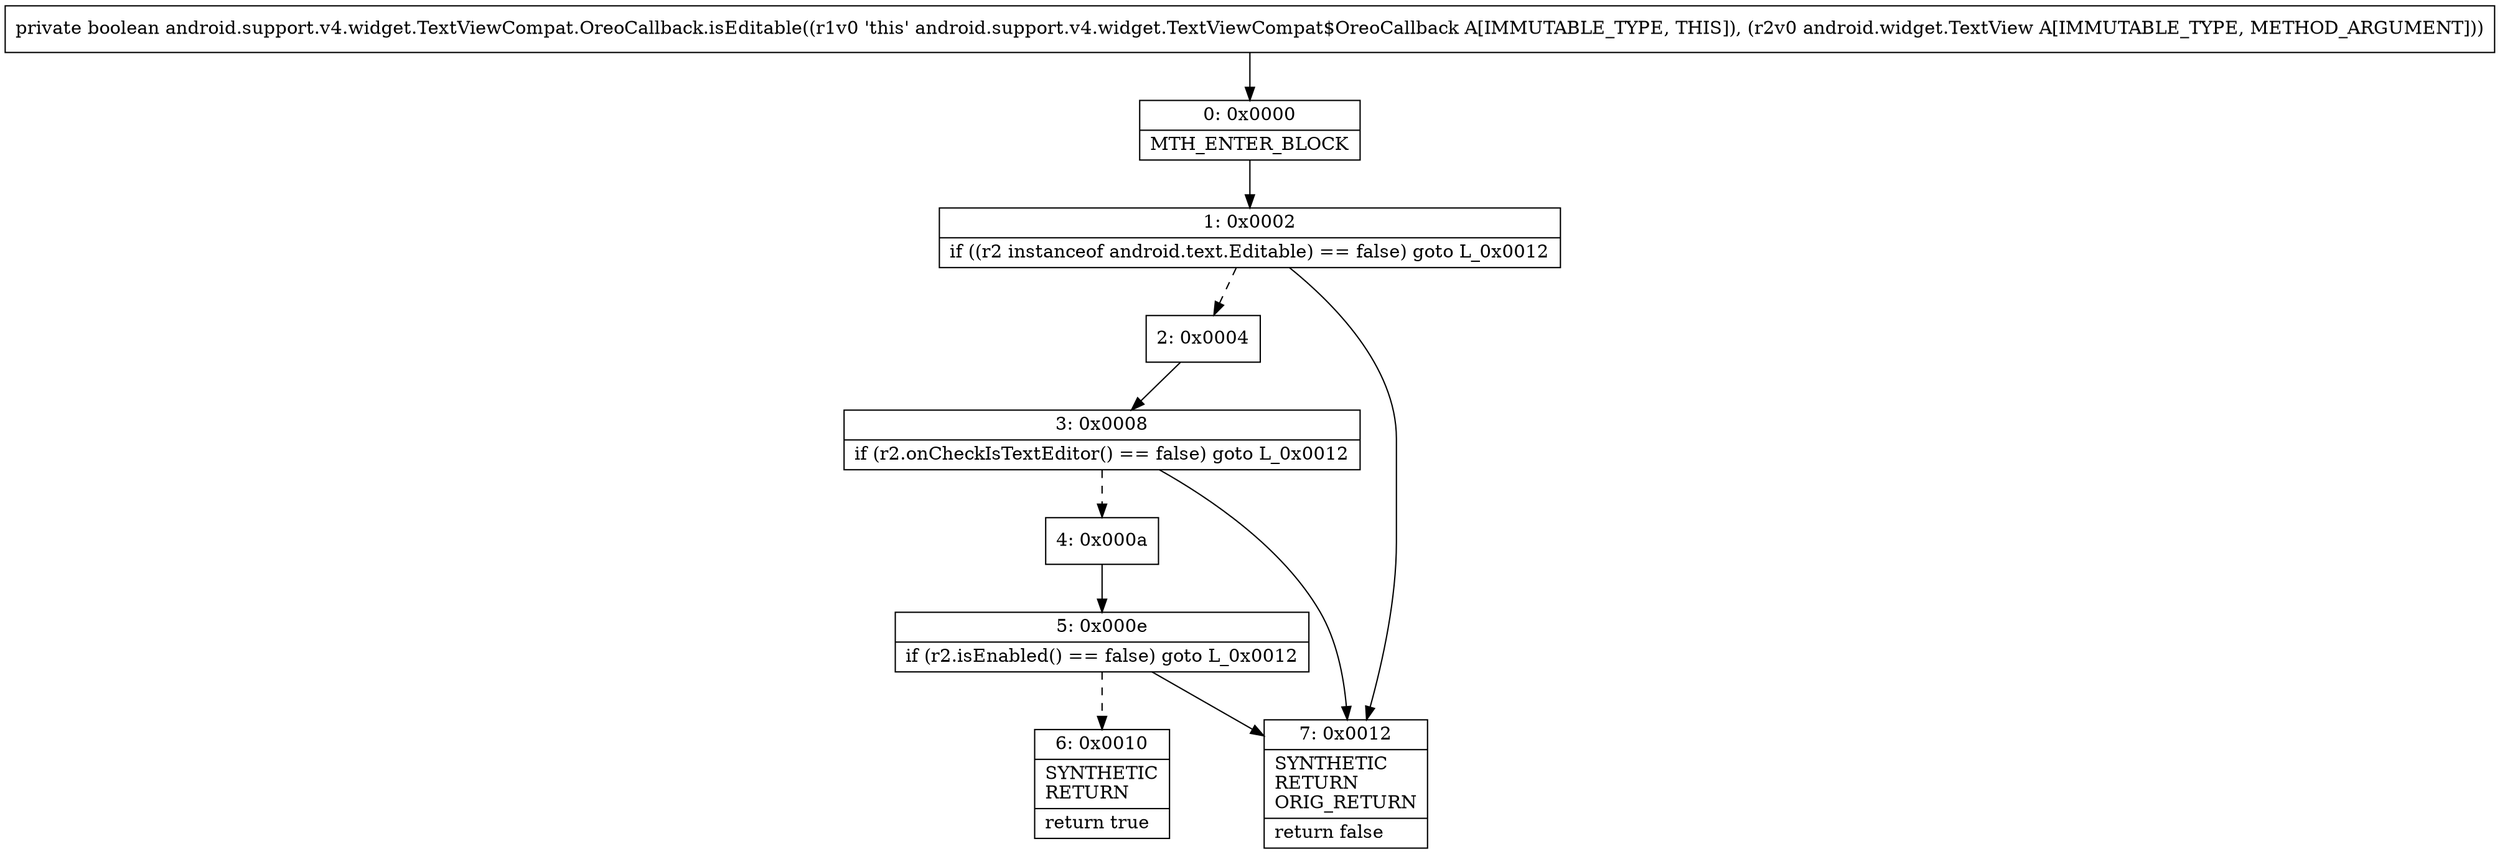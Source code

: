 digraph "CFG forandroid.support.v4.widget.TextViewCompat.OreoCallback.isEditable(Landroid\/widget\/TextView;)Z" {
Node_0 [shape=record,label="{0\:\ 0x0000|MTH_ENTER_BLOCK\l}"];
Node_1 [shape=record,label="{1\:\ 0x0002|if ((r2 instanceof android.text.Editable) == false) goto L_0x0012\l}"];
Node_2 [shape=record,label="{2\:\ 0x0004}"];
Node_3 [shape=record,label="{3\:\ 0x0008|if (r2.onCheckIsTextEditor() == false) goto L_0x0012\l}"];
Node_4 [shape=record,label="{4\:\ 0x000a}"];
Node_5 [shape=record,label="{5\:\ 0x000e|if (r2.isEnabled() == false) goto L_0x0012\l}"];
Node_6 [shape=record,label="{6\:\ 0x0010|SYNTHETIC\lRETURN\l|return true\l}"];
Node_7 [shape=record,label="{7\:\ 0x0012|SYNTHETIC\lRETURN\lORIG_RETURN\l|return false\l}"];
MethodNode[shape=record,label="{private boolean android.support.v4.widget.TextViewCompat.OreoCallback.isEditable((r1v0 'this' android.support.v4.widget.TextViewCompat$OreoCallback A[IMMUTABLE_TYPE, THIS]), (r2v0 android.widget.TextView A[IMMUTABLE_TYPE, METHOD_ARGUMENT])) }"];
MethodNode -> Node_0;
Node_0 -> Node_1;
Node_1 -> Node_2[style=dashed];
Node_1 -> Node_7;
Node_2 -> Node_3;
Node_3 -> Node_4[style=dashed];
Node_3 -> Node_7;
Node_4 -> Node_5;
Node_5 -> Node_6[style=dashed];
Node_5 -> Node_7;
}

